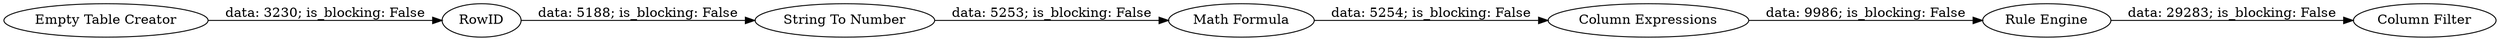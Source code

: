 digraph {
	"1723230282983695907_12" [label=RowID]
	"1723230282983695907_16" [label="Rule Engine"]
	"1723230282983695907_14" [label="String To Number"]
	"1723230282983695907_5" [label="Math Formula"]
	"1723230282983695907_11" [label="Empty Table Creator"]
	"1723230282983695907_15" [label="Column Expressions"]
	"1723230282983695907_10" [label="Column Filter"]
	"1723230282983695907_16" -> "1723230282983695907_10" [label="data: 29283; is_blocking: False"]
	"1723230282983695907_12" -> "1723230282983695907_14" [label="data: 5188; is_blocking: False"]
	"1723230282983695907_15" -> "1723230282983695907_16" [label="data: 9986; is_blocking: False"]
	"1723230282983695907_5" -> "1723230282983695907_15" [label="data: 5254; is_blocking: False"]
	"1723230282983695907_11" -> "1723230282983695907_12" [label="data: 3230; is_blocking: False"]
	"1723230282983695907_14" -> "1723230282983695907_5" [label="data: 5253; is_blocking: False"]
	rankdir=LR
}
